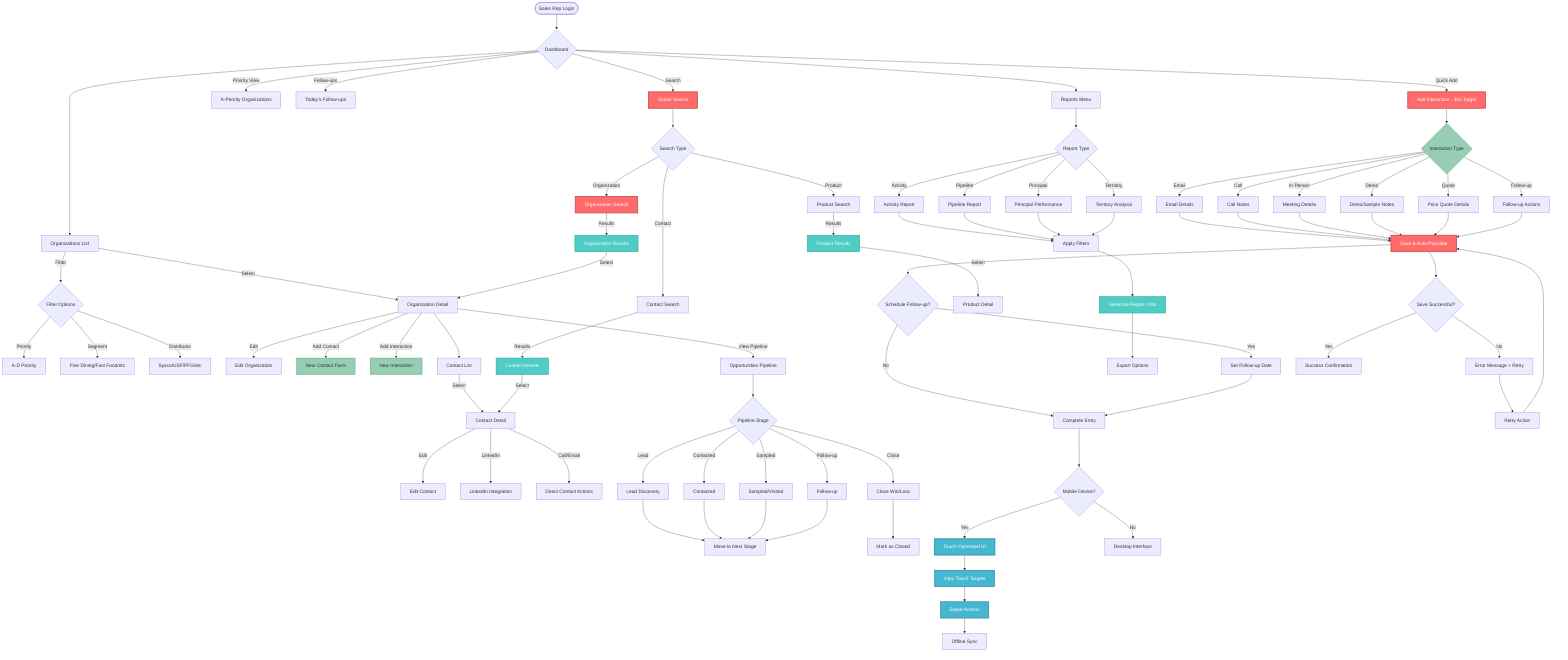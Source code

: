 flowchart TD
    %% Critical User Flows for Food Service CRM

    %% Main Dashboard Flow
    Start([Sales Rep Login]) --> Dashboard{Dashboard}
    Dashboard --> |Quick Add| QuickInteraction[Add Interaction - 30s Target]
    Dashboard --> |Priority View| APriority[A-Priority Organizations]
    Dashboard --> |Follow-ups| FollowUp[Today's Follow-ups]
    Dashboard --> |Search| Search[Global Search]

    %% Organization Management Flow - Core UX Priority
    Dashboard --> OrgList[Organizations List]
    OrgList --> |Filter| FilterOrg{Filter Options}
    FilterOrg --> |Priority| PriorityFilter[A-D Priority]
    FilterOrg --> |Segment| SegmentFilter[Fine Dining/Fast Food/etc]
    FilterOrg --> |Distributor| DistributorFilter[Sysco/USF/PFG/etc]
    
    OrgList --> |Select| OrgDetail[Organization Detail]
    OrgDetail --> |Edit| OrgEdit[Edit Organization]
    OrgDetail --> |Add Contact| AddContact[New Contact Form]
    OrgDetail --> |Add Interaction| AddInteraction[New Interaction]
    OrgDetail --> |View Pipeline| Pipeline[Opportunities Pipeline]

    %% Contact Management Flow
    OrgDetail --> ContactList[Contact List]
    ContactList --> |Select| ContactDetail[Contact Detail]
    ContactDetail --> |Edit| ContactEdit[Edit Contact]
    ContactDetail --> |LinkedIn| LinkedIn[LinkedIn Integration]
    ContactDetail --> |Call/Email| DirectContact[Direct Contact Actions]

    %% Interaction Entry Flow - 30-Second Target
    QuickInteraction --> InteractionType{Interaction Type}
    InteractionType --> |Email| EmailForm[Email Details]
    InteractionType --> |Call| CallForm[Call Notes]
    InteractionType --> |In Person| MeetingForm[Meeting Details]
    InteractionType --> |Demo| DemoForm[Demo/Sample Notes]
    InteractionType --> |Quote| QuoteForm[Price Quote Details]
    InteractionType --> |Follow-up| FollowForm[Follow-up Actions]
    
    EmailForm --> SaveInteraction[Save & Auto-Populate]
    CallForm --> SaveInteraction
    MeetingForm --> SaveInteraction
    DemoForm --> SaveInteraction
    QuoteForm --> SaveInteraction
    FollowForm --> SaveInteraction
    
    SaveInteraction --> FollowUpPrompt{Schedule Follow-up?}
    FollowUpPrompt --> |Yes| SetFollowUp[Set Follow-up Date]
    FollowUpPrompt --> |No| Complete[Complete Entry]
    SetFollowUp --> Complete

    %% Search Flow - Sub-Second Response
    Search --> SearchType{Search Type}
    SearchType --> |Organization| OrgSearch[Organization Search]
    SearchType --> |Contact| ContactSearch[Contact Search]
    SearchType --> |Product| ProductSearch[Product Search]
    
    OrgSearch --> |Results| OrgResults[Organization Results]
    ContactSearch --> |Results| ContactResults[Contact Results]
    ProductSearch --> |Results| ProductResults[Product Results]
    
    OrgResults --> |Select| OrgDetail
    ContactResults --> |Select| ContactDetail
    ProductResults --> |Select| ProductDetail[Product Detail]

    %% Pipeline Management Flow
    Pipeline --> StageView{Pipeline Stage}
    StageView --> |Lead| LeadStage[Lead Discovery]
    StageView --> |Contacted| ContactStage[Contacted]
    StageView --> |Sampled| SampleStage[Sampled/Visited]
    StageView --> |Follow-up| FollowStage[Follow-up]
    StageView --> |Close| CloseStage[Close Win/Loss]
    
    LeadStage --> MoveStage[Move to Next Stage]
    ContactStage --> MoveStage
    SampleStage --> MoveStage
    FollowStage --> MoveStage
    CloseStage --> MarkClosed[Mark as Closed]

    %% Reporting Flow
    Dashboard --> Reports[Reports Menu]
    Reports --> ReportType{Report Type}
    ReportType --> |Activity| ActivityReport[Activity Report]
    ReportType --> |Pipeline| PipelineReport[Pipeline Report]
    ReportType --> |Principal| PrincipalReport[Principal Performance]
    ReportType --> |Territory| TerritoryReport[Territory Analysis]
    
    ActivityReport --> ReportFilter[Apply Filters]
    PipelineReport --> ReportFilter
    PrincipalReport --> ReportFilter
    TerritoryReport --> ReportFilter
    
    ReportFilter --> GenerateReport[Generate Report <10s]
    GenerateReport --> ExportOptions[Export Options]

    %% Mobile-Optimized Flows
    Complete --> MobileCheck{Mobile Device?}
    MobileCheck --> |Yes| MobileOptimized[Touch-Optimized UI]
    MobileCheck --> |No| DesktopView[Desktop Interface]
    
    MobileOptimized --> TouchTargets[44px Touch Targets]
    TouchTargets --> SwipeActions[Swipe Actions]
    SwipeActions --> OfflineSync[Offline Sync]

    %% Error Handling
    SaveInteraction --> ErrorCheck{Save Successful?}
    ErrorCheck --> |No| ErrorMessage[Error Message + Retry]
    ErrorCheck --> |Yes| SuccessMessage[Success Confirmation]
    ErrorMessage --> RetryAction[Retry Action]
    RetryAction --> SaveInteraction

    %% Styling for UX Priority Elements
    classDef criticalPath fill:#ff6b6b,stroke:#cc5555,stroke-width:3px,color:#fff
    classDef performance fill:#4ecdc4,stroke:#3ba89f,stroke-width:2px,color:#fff
    classDef mobileFirst fill:#45b7d1,stroke:#357a99,stroke-width:2px,color:#fff
    classDef touchOptimized fill:#96ceb4,stroke:#7bb190,stroke-width:2px
    
    class QuickInteraction,SaveInteraction,Search,OrgSearch criticalPath
    class GenerateReport,OrgResults,ContactResults,ProductResults performance
    class MobileOptimized,TouchTargets,SwipeActions mobileFirst
    class AddInteraction,AddContact,InteractionType touchOptimized